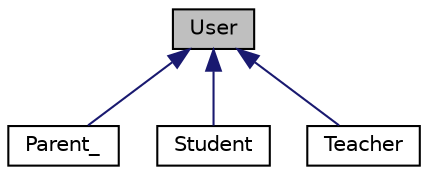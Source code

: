 digraph "User"
{
  edge [fontname="Helvetica",fontsize="10",labelfontname="Helvetica",labelfontsize="10"];
  node [fontname="Helvetica",fontsize="10",shape=record];
  Node0 [label="User",height=0.2,width=0.4,color="black", fillcolor="grey75", style="filled", fontcolor="black"];
  Node0 -> Node1 [dir="back",color="midnightblue",fontsize="10",style="solid",fontname="Helvetica"];
  Node1 [label="Parent_",height=0.2,width=0.4,color="black", fillcolor="white", style="filled",URL="$class_i_e_p_1_1_structures_1_1_parent__.html",tooltip="Класс для хранения данных об родителе "];
  Node0 -> Node2 [dir="back",color="midnightblue",fontsize="10",style="solid",fontname="Helvetica"];
  Node2 [label="Student",height=0.2,width=0.4,color="black", fillcolor="white", style="filled",URL="$class_i_e_p_1_1_structures_1_1_student.html",tooltip="Класс описывающий сущность Студент "];
  Node0 -> Node3 [dir="back",color="midnightblue",fontsize="10",style="solid",fontname="Helvetica"];
  Node3 [label="Teacher",height=0.2,width=0.4,color="black", fillcolor="white", style="filled",URL="$class_i_e_p_1_1_structures_1_1_teacher.html",tooltip="Класс описывает сущность пользователя Преподаватель "];
}
